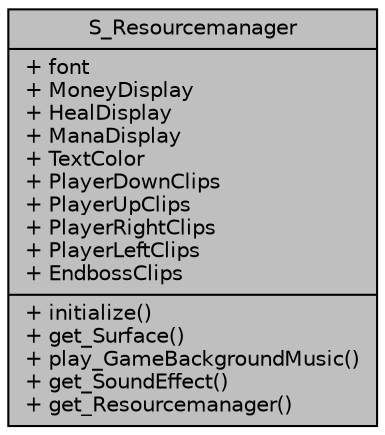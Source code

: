 digraph "S_Resourcemanager"
{
 // INTERACTIVE_SVG=YES
  bgcolor="transparent";
  edge [fontname="Helvetica",fontsize="10",labelfontname="Helvetica",labelfontsize="10"];
  node [fontname="Helvetica",fontsize="10",shape=record];
  Node1 [label="{S_Resourcemanager\n|+ font\l+ MoneyDisplay\l+ HealDisplay\l+ ManaDisplay\l+ TextColor\l+ PlayerDownClips\l+ PlayerUpClips\l+ PlayerRightClips\l+ PlayerLeftClips\l+ EndbossClips\l|+ initialize()\l+ get_Surface()\l+ play_GameBackgroundMusic()\l+ get_SoundEffect()\l+ get_Resourcemanager()\l}",height=0.2,width=0.4,color="black", fillcolor="grey75", style="filled" fontcolor="black"];
}
